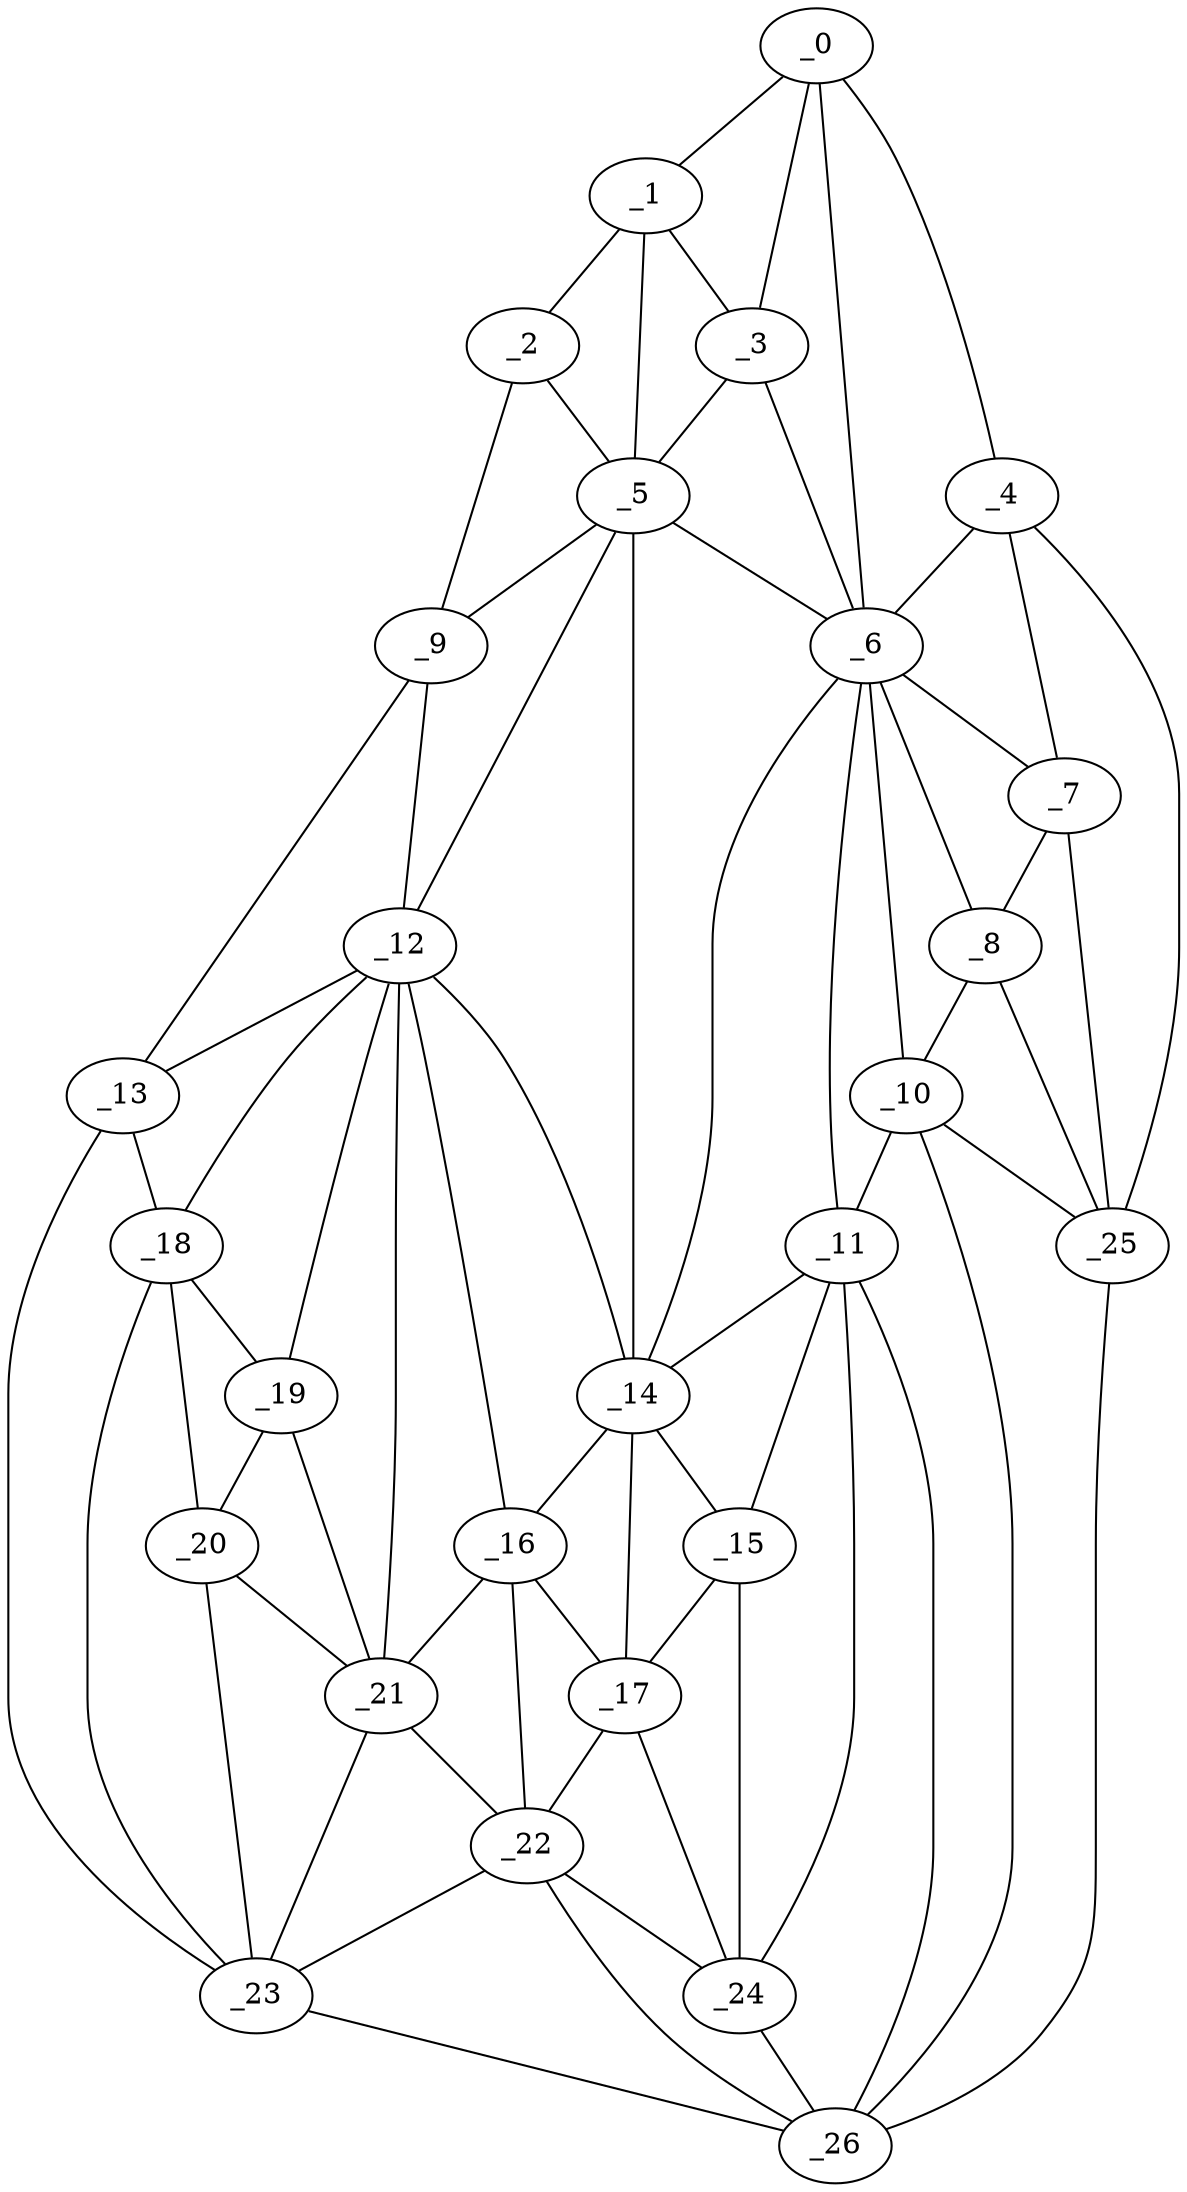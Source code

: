 graph "obj43__125.gxl" {
	_0	 [x=26,
		y=12];
	_1	 [x=33,
		y=99];
	_0 -- _1	 [valence=1];
	_3	 [x=42,
		y=44];
	_0 -- _3	 [valence=2];
	_4	 [x=47,
		y=3];
	_0 -- _4	 [valence=1];
	_6	 [x=50,
		y=42];
	_0 -- _6	 [valence=2];
	_2	 [x=38,
		y=109];
	_1 -- _2	 [valence=1];
	_1 -- _3	 [valence=2];
	_5	 [x=48,
		y=96];
	_1 -- _5	 [valence=2];
	_2 -- _5	 [valence=2];
	_9	 [x=82,
		y=118];
	_2 -- _9	 [valence=1];
	_3 -- _5	 [valence=2];
	_3 -- _6	 [valence=2];
	_4 -- _6	 [valence=2];
	_7	 [x=72,
		y=26];
	_4 -- _7	 [valence=2];
	_25	 [x=116,
		y=15];
	_4 -- _25	 [valence=1];
	_5 -- _6	 [valence=2];
	_5 -- _9	 [valence=1];
	_12	 [x=95,
		y=93];
	_5 -- _12	 [valence=2];
	_14	 [x=96,
		y=64];
	_5 -- _14	 [valence=2];
	_6 -- _7	 [valence=1];
	_8	 [x=82,
		y=36];
	_6 -- _8	 [valence=2];
	_10	 [x=86,
		y=41];
	_6 -- _10	 [valence=2];
	_11	 [x=94,
		y=52];
	_6 -- _11	 [valence=2];
	_6 -- _14	 [valence=2];
	_7 -- _8	 [valence=2];
	_7 -- _25	 [valence=1];
	_8 -- _10	 [valence=2];
	_8 -- _25	 [valence=2];
	_9 -- _12	 [valence=2];
	_13	 [x=95,
		y=115];
	_9 -- _13	 [valence=1];
	_10 -- _11	 [valence=2];
	_10 -- _25	 [valence=2];
	_26	 [x=117,
		y=37];
	_10 -- _26	 [valence=1];
	_11 -- _14	 [valence=2];
	_15	 [x=99,
		y=54];
	_11 -- _15	 [valence=1];
	_24	 [x=112,
		y=50];
	_11 -- _24	 [valence=2];
	_11 -- _26	 [valence=1];
	_12 -- _13	 [valence=1];
	_12 -- _14	 [valence=1];
	_16	 [x=99,
		y=84];
	_12 -- _16	 [valence=2];
	_18	 [x=102,
		y=111];
	_12 -- _18	 [valence=1];
	_19	 [x=106,
		y=100];
	_12 -- _19	 [valence=2];
	_21	 [x=110,
		y=94];
	_12 -- _21	 [valence=1];
	_13 -- _18	 [valence=2];
	_23	 [x=111,
		y=111];
	_13 -- _23	 [valence=1];
	_14 -- _15	 [valence=2];
	_14 -- _16	 [valence=2];
	_17	 [x=100,
		y=61];
	_14 -- _17	 [valence=2];
	_15 -- _17	 [valence=1];
	_15 -- _24	 [valence=2];
	_16 -- _17	 [valence=2];
	_16 -- _21	 [valence=2];
	_22	 [x=111,
		y=89];
	_16 -- _22	 [valence=1];
	_17 -- _22	 [valence=2];
	_17 -- _24	 [valence=2];
	_18 -- _19	 [valence=2];
	_20	 [x=108,
		y=103];
	_18 -- _20	 [valence=2];
	_18 -- _23	 [valence=2];
	_19 -- _20	 [valence=1];
	_19 -- _21	 [valence=1];
	_20 -- _21	 [valence=1];
	_20 -- _23	 [valence=2];
	_21 -- _22	 [valence=1];
	_21 -- _23	 [valence=2];
	_22 -- _23	 [valence=2];
	_22 -- _24	 [valence=1];
	_22 -- _26	 [valence=1];
	_23 -- _26	 [valence=1];
	_24 -- _26	 [valence=2];
	_25 -- _26	 [valence=1];
}
